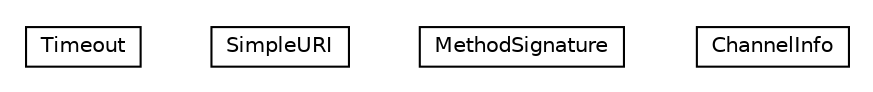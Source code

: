 #!/usr/local/bin/dot
#
# Class diagram 
# Generated by UMLGraph version R5_6-24-gf6e263 (http://www.umlgraph.org/)
#

digraph G {
	edge [fontname="Helvetica",fontsize=10,labelfontname="Helvetica",labelfontsize=10];
	node [fontname="Helvetica",fontsize=10,shape=plaintext];
	nodesep=0.25;
	ranksep=0.5;
	// babble.util.Timeout
	c166 [label=<<table title="babble.util.Timeout" border="0" cellborder="1" cellspacing="0" cellpadding="2" port="p" href="./Timeout.html">
		<tr><td><table border="0" cellspacing="0" cellpadding="1">
<tr><td align="center" balign="center"> Timeout </td></tr>
		</table></td></tr>
		</table>>, URL="./Timeout.html", fontname="Helvetica", fontcolor="black", fontsize=10.0];
	// babble.util.SimpleURI
	c167 [label=<<table title="babble.util.SimpleURI" border="0" cellborder="1" cellspacing="0" cellpadding="2" port="p" href="./SimpleURI.html">
		<tr><td><table border="0" cellspacing="0" cellpadding="1">
<tr><td align="center" balign="center"> SimpleURI </td></tr>
		</table></td></tr>
		</table>>, URL="./SimpleURI.html", fontname="Helvetica", fontcolor="black", fontsize=10.0];
	// babble.util.MethodSignature
	c168 [label=<<table title="babble.util.MethodSignature" border="0" cellborder="1" cellspacing="0" cellpadding="2" port="p" href="./MethodSignature.html">
		<tr><td><table border="0" cellspacing="0" cellpadding="1">
<tr><td align="center" balign="center"> MethodSignature </td></tr>
		</table></td></tr>
		</table>>, URL="./MethodSignature.html", fontname="Helvetica", fontcolor="black", fontsize=10.0];
	// babble.util.ChannelInfo
	c169 [label=<<table title="babble.util.ChannelInfo" border="0" cellborder="1" cellspacing="0" cellpadding="2" port="p" href="./ChannelInfo.html">
		<tr><td><table border="0" cellspacing="0" cellpadding="1">
<tr><td align="center" balign="center"> ChannelInfo </td></tr>
		</table></td></tr>
		</table>>, URL="./ChannelInfo.html", fontname="Helvetica", fontcolor="black", fontsize=10.0];
}


